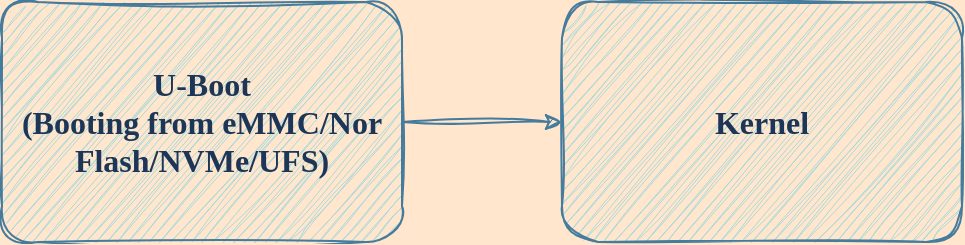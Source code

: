 <mxfile version="22.1.3" type="github" pages="3">
  <diagram name="第 1 页" id="-PQ7a87coccsCbGEvKLt">
    <mxGraphModel dx="933" dy="478" grid="1" gridSize="10" guides="1" tooltips="1" connect="1" arrows="1" fold="1" page="0" pageScale="1" pageWidth="827" pageHeight="1169" background="#FFE6CC" math="0" shadow="0">
      <root>
        <mxCell id="0" />
        <mxCell id="1" parent="0" />
        <mxCell id="opbxaaCzsm2ePwEEzuPa-1" value="" style="edgeStyle=orthogonalEdgeStyle;rounded=0;orthogonalLoop=1;jettySize=auto;html=1;labelBackgroundColor=none;strokeColor=#457B9D;fontColor=default;fontSize=16;fontStyle=1;sketch=1;curveFitting=1;jiggle=2;" parent="1" source="opbxaaCzsm2ePwEEzuPa-2" target="opbxaaCzsm2ePwEEzuPa-3" edge="1">
          <mxGeometry relative="1" as="geometry" />
        </mxCell>
        <mxCell id="opbxaaCzsm2ePwEEzuPa-2" value="&lt;font face=&quot;Times New Roman&quot; style=&quot;font-size: 16px;&quot;&gt;U-Boot&lt;br style=&quot;font-size: 16px;&quot;&gt;(Booting from eMMC/Nor Flash/NVMe/UFS)&lt;/font&gt;" style="whiteSpace=wrap;html=1;rounded=1;fillColor=#A8DADC;strokeColor=#457B9D;fontColor=#1D3557;labelBackgroundColor=none;fontSize=16;fontStyle=1;sketch=1;curveFitting=1;jiggle=2;" parent="1" vertex="1">
          <mxGeometry x="160" y="160" width="200" height="120" as="geometry" />
        </mxCell>
        <mxCell id="opbxaaCzsm2ePwEEzuPa-3" value="&lt;font face=&quot;Times New Roman&quot; style=&quot;font-size: 16px;&quot;&gt;Kernel&lt;/font&gt;" style="whiteSpace=wrap;html=1;rounded=1;fillColor=#A8DADC;strokeColor=#457B9D;fontColor=#1D3557;labelBackgroundColor=none;fontSize=16;fontStyle=1;sketch=1;curveFitting=1;jiggle=2;" parent="1" vertex="1">
          <mxGeometry x="440" y="160" width="200" height="120" as="geometry" />
        </mxCell>
      </root>
    </mxGraphModel>
  </diagram>
  <diagram id="61YwOHfB2VMfFZFJ1FKA" name="第 2 页">
    <mxGraphModel dx="933" dy="478" grid="1" gridSize="10" guides="1" tooltips="1" connect="1" arrows="1" fold="1" page="0" pageScale="1" pageWidth="827" pageHeight="1169" background="#FFE6CC" math="0" shadow="0">
      <root>
        <mxCell id="0" />
        <mxCell id="1" parent="0" />
        <mxCell id="goVptPX91S9yTsB_GWEB-6" style="edgeStyle=orthogonalEdgeStyle;rounded=0;orthogonalLoop=1;jettySize=auto;html=1;exitX=1;exitY=0.5;exitDx=0;exitDy=0;fontFamily=Times New Roman;fontSize=16;labelBackgroundColor=none;strokeColor=#457B9D;fontColor=default;fontStyle=1;sketch=1;curveFitting=1;jiggle=2;" parent="1" source="goVptPX91S9yTsB_GWEB-2" target="goVptPX91S9yTsB_GWEB-3" edge="1">
          <mxGeometry relative="1" as="geometry" />
        </mxCell>
        <mxCell id="goVptPX91S9yTsB_GWEB-2" value="U-Boot" style="whiteSpace=wrap;html=1;rounded=1;fillColor=#A8DADC;strokeColor=#457B9D;fontColor=#1D3557;fontFamily=Times New Roman;fontSize=16;labelBackgroundColor=none;fontStyle=1;sketch=1;curveFitting=1;jiggle=2;" parent="1" vertex="1">
          <mxGeometry x="240" y="160" width="120" height="60" as="geometry" />
        </mxCell>
        <mxCell id="goVptPX91S9yTsB_GWEB-3" value="Kernel" style="whiteSpace=wrap;html=1;rounded=1;fillColor=#A8DADC;strokeColor=#457B9D;fontColor=#1D3557;fontFamily=Times New Roman;fontSize=16;labelBackgroundColor=none;fontStyle=1;sketch=1;curveFitting=1;jiggle=2;" parent="1" vertex="1">
          <mxGeometry x="440" y="160" width="120" height="60" as="geometry" />
        </mxCell>
        <mxCell id="goVptPX91S9yTsB_GWEB-5" style="edgeStyle=orthogonalEdgeStyle;rounded=0;orthogonalLoop=1;jettySize=auto;html=1;exitX=1;exitY=0.5;exitDx=0;exitDy=0;entryX=0;entryY=0.5;entryDx=0;entryDy=0;fontFamily=Times New Roman;fontSize=16;labelBackgroundColor=none;strokeColor=#457B9D;fontColor=default;fontStyle=1;sketch=1;curveFitting=1;jiggle=2;" parent="1" source="goVptPX91S9yTsB_GWEB-4" target="goVptPX91S9yTsB_GWEB-2" edge="1">
          <mxGeometry relative="1" as="geometry" />
        </mxCell>
        <mxCell id="goVptPX91S9yTsB_GWEB-4" value="ATF" style="whiteSpace=wrap;html=1;rounded=1;fillColor=#A8DADC;strokeColor=#457B9D;fontColor=#1D3557;fontFamily=Times New Roman;fontSize=16;labelBackgroundColor=none;fontStyle=1;sketch=1;curveFitting=1;jiggle=2;" parent="1" vertex="1">
          <mxGeometry x="40" y="160" width="120" height="60" as="geometry" />
        </mxCell>
      </root>
    </mxGraphModel>
  </diagram>
  <diagram id="x0DFtRbV0LRvo7ujrh2X" name="第 3 页">
    <mxGraphModel dx="933" dy="78" grid="1" gridSize="10" guides="1" tooltips="1" connect="1" arrows="1" fold="1" page="0" pageScale="1" pageWidth="827" pageHeight="1169" background="#FFE6CC" math="0" shadow="0">
      <root>
        <mxCell id="0" />
        <mxCell id="1" parent="0" />
        <mxCell id="H2sKoE1AbLNEKv8pkA4Y-1" style="edgeStyle=orthogonalEdgeStyle;rounded=0;orthogonalLoop=1;jettySize=auto;html=1;exitX=1;exitY=0.5;exitDx=0;exitDy=0;fontFamily=Times New Roman;fontSize=16;labelBackgroundColor=none;strokeColor=#457B9D;fontColor=default;sketch=1;curveFitting=1;jiggle=2;fontStyle=1" parent="1" source="H2sKoE1AbLNEKv8pkA4Y-2" target="H2sKoE1AbLNEKv8pkA4Y-3" edge="1">
          <mxGeometry relative="1" as="geometry" />
        </mxCell>
        <mxCell id="H2sKoE1AbLNEKv8pkA4Y-2" value="U-Boot" style="whiteSpace=wrap;html=1;rounded=0;fillColor=#A8DADC;strokeColor=#457B9D;fontColor=#1D3557;fontFamily=Times New Roman;fontSize=16;labelBackgroundColor=none;sketch=1;curveFitting=1;jiggle=2;fontStyle=1" parent="1" vertex="1">
          <mxGeometry x="240" y="400" width="120" height="60" as="geometry" />
        </mxCell>
        <mxCell id="H2sKoE1AbLNEKv8pkA4Y-7" value="" style="edgeStyle=orthogonalEdgeStyle;rounded=0;orthogonalLoop=1;jettySize=auto;html=1;fontFamily=Times New Roman;fontSize=16;labelBackgroundColor=none;strokeColor=#457B9D;fontColor=default;sketch=1;curveFitting=1;jiggle=2;fontStyle=1" parent="1" source="H2sKoE1AbLNEKv8pkA4Y-3" target="H2sKoE1AbLNEKv8pkA4Y-6" edge="1">
          <mxGeometry relative="1" as="geometry" />
        </mxCell>
        <mxCell id="H2sKoE1AbLNEKv8pkA4Y-9" value="" style="edgeStyle=orthogonalEdgeStyle;rounded=0;orthogonalLoop=1;jettySize=auto;html=1;fontFamily=Times New Roman;fontSize=16;labelBackgroundColor=none;strokeColor=#457B9D;fontColor=default;sketch=1;curveFitting=1;jiggle=2;fontStyle=1" parent="1" source="H2sKoE1AbLNEKv8pkA4Y-3" target="H2sKoE1AbLNEKv8pkA4Y-8" edge="1">
          <mxGeometry relative="1" as="geometry">
            <Array as="points">
              <mxPoint x="600" y="430" />
              <mxPoint x="600" y="540" />
            </Array>
          </mxGeometry>
        </mxCell>
        <mxCell id="H2sKoE1AbLNEKv8pkA4Y-3" value="Xen" style="whiteSpace=wrap;html=1;rounded=0;fillColor=#A8DADC;strokeColor=#457B9D;fontColor=#1D3557;fontFamily=Times New Roman;fontSize=16;labelBackgroundColor=none;sketch=1;curveFitting=1;jiggle=2;fontStyle=1" parent="1" vertex="1">
          <mxGeometry x="440" y="400" width="120" height="60" as="geometry" />
        </mxCell>
        <mxCell id="H2sKoE1AbLNEKv8pkA4Y-4" style="edgeStyle=orthogonalEdgeStyle;rounded=0;orthogonalLoop=1;jettySize=auto;html=1;exitX=1;exitY=0.5;exitDx=0;exitDy=0;entryX=0;entryY=0.5;entryDx=0;entryDy=0;fontFamily=Times New Roman;fontSize=16;labelBackgroundColor=none;strokeColor=#457B9D;fontColor=default;sketch=1;curveFitting=1;jiggle=2;fontStyle=1" parent="1" source="H2sKoE1AbLNEKv8pkA4Y-5" target="H2sKoE1AbLNEKv8pkA4Y-2" edge="1">
          <mxGeometry relative="1" as="geometry" />
        </mxCell>
        <mxCell id="H2sKoE1AbLNEKv8pkA4Y-5" value="ATF" style="whiteSpace=wrap;html=1;rounded=0;fillColor=#A8DADC;strokeColor=#457B9D;fontColor=#1D3557;fontFamily=Times New Roman;fontSize=16;labelBackgroundColor=none;sketch=1;curveFitting=1;jiggle=2;fontStyle=1" parent="1" vertex="1">
          <mxGeometry x="40" y="400" width="120" height="60" as="geometry" />
        </mxCell>
        <mxCell id="H2sKoE1AbLNEKv8pkA4Y-6" value="Dom0&lt;br style=&quot;font-size: 16px;&quot;&gt;(Linux Kernel)" style="whiteSpace=wrap;html=1;fillColor=#A8DADC;strokeColor=#457B9D;fontColor=#1D3557;rounded=0;fontFamily=Times New Roman;fontSize=16;labelBackgroundColor=none;sketch=1;curveFitting=1;jiggle=2;fontStyle=1" parent="1" vertex="1">
          <mxGeometry x="640" y="400" width="200" height="60" as="geometry" />
        </mxCell>
        <mxCell id="H2sKoE1AbLNEKv8pkA4Y-8" value="DomU&lt;br style=&quot;font-size: 16px;&quot;&gt;(Nuttx, Zephyr, Kernel)" style="whiteSpace=wrap;html=1;fillColor=#A8DADC;strokeColor=#457B9D;fontColor=#1D3557;rounded=0;fontFamily=Times New Roman;fontSize=16;labelBackgroundColor=none;sketch=1;curveFitting=1;jiggle=2;fontStyle=1" parent="1" vertex="1">
          <mxGeometry x="640" y="510" width="200" height="60" as="geometry" />
        </mxCell>
      </root>
    </mxGraphModel>
  </diagram>
</mxfile>
